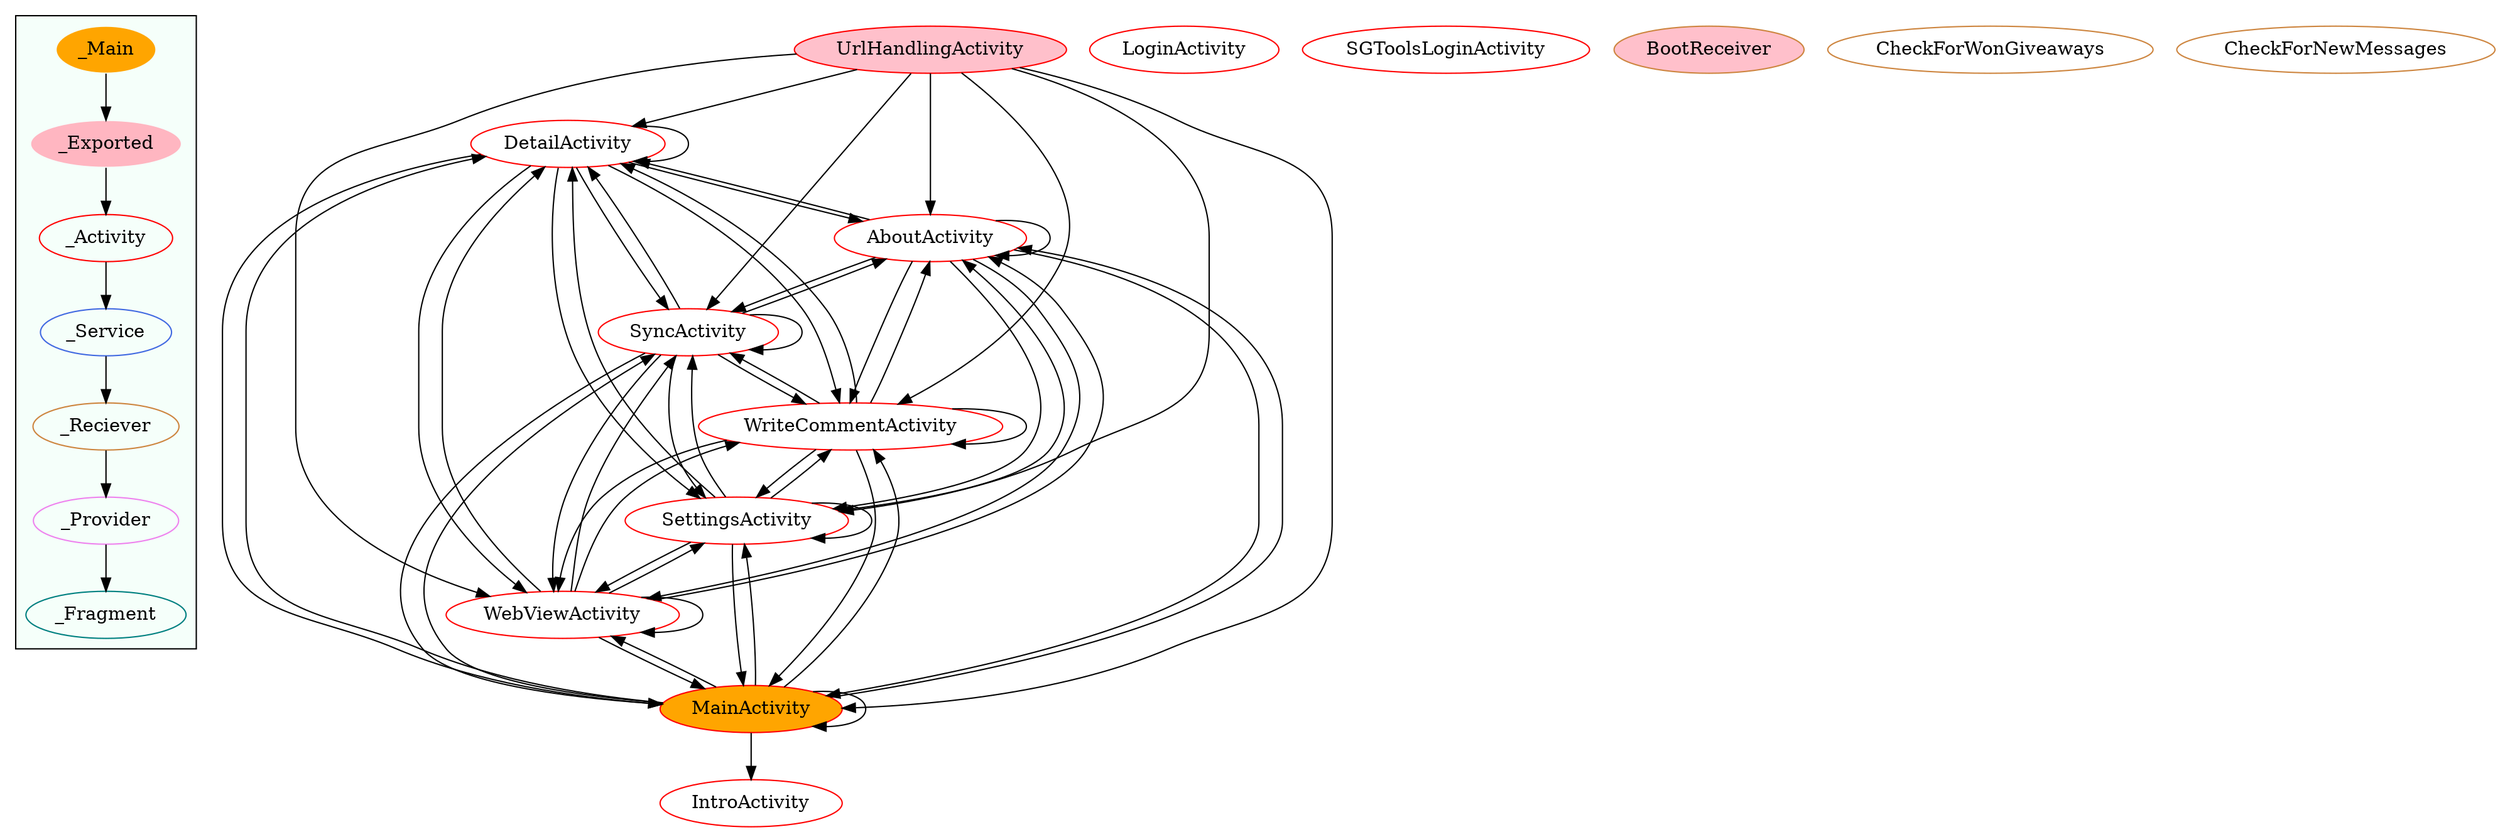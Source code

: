 digraph G {
subgraph cluster_legend{ 
bgcolor=mintcream;
_Activity[color = red];
_Service[color = royalblue];
_Provider[color = violet];
_Reciever[color = peru];
_Fragment[color = teal];
_Main[style=filled, fillcolor=orange, color = mintcream];
_Exported[style=filled, fillcolor=lightpink, color = mintcream];
_Main -> _Exported -> _Activity -> _Service -> _Reciever -> _Provider -> _Fragment; 
}
DetailActivity[color = red];
UrlHandlingActivity[style=filled, fillcolor=pink, color = red];
AboutActivity[color = red];
MainActivity[style=filled, fillcolor=orange, color = red];
LoginActivity[color = red];
WebViewActivity[color = red];
SGToolsLoginActivity[color = red];
SettingsActivity[color = red];
IntroActivity[color = red];
WriteCommentActivity[color = red];
SyncActivity[color = red];
BootReceiver[style=filled, fillcolor=pink, color = peru];
CheckForWonGiveaways[color = peru];
CheckForNewMessages[color = peru];
DetailActivity->SettingsActivity;
DetailActivity->WebViewActivity;
DetailActivity->WriteCommentActivity;
DetailActivity->MainActivity;
DetailActivity->DetailActivity;
DetailActivity->SyncActivity;
DetailActivity->AboutActivity;
UrlHandlingActivity->SettingsActivity;
UrlHandlingActivity->AboutActivity;
UrlHandlingActivity->MainActivity;
UrlHandlingActivity->WriteCommentActivity;
UrlHandlingActivity->WebViewActivity;
UrlHandlingActivity->DetailActivity;
UrlHandlingActivity->SyncActivity;
AboutActivity->MainActivity;
AboutActivity->DetailActivity;
AboutActivity->SyncActivity;
AboutActivity->SettingsActivity;
AboutActivity->AboutActivity;
AboutActivity->WebViewActivity;
AboutActivity->WriteCommentActivity;
MainActivity->AboutActivity;
MainActivity->DetailActivity;
MainActivity->SyncActivity;
MainActivity->SettingsActivity;
MainActivity->IntroActivity;
MainActivity->WebViewActivity;
MainActivity->WriteCommentActivity;
MainActivity->MainActivity;
WebViewActivity->WebViewActivity;
WebViewActivity->SyncActivity;
WebViewActivity->MainActivity;
WebViewActivity->SettingsActivity;
WebViewActivity->AboutActivity;
WebViewActivity->DetailActivity;
WebViewActivity->WriteCommentActivity;
SettingsActivity->WriteCommentActivity;
SettingsActivity->AboutActivity;
SettingsActivity->MainActivity;
SettingsActivity->WebViewActivity;
SettingsActivity->SettingsActivity;
SettingsActivity->SyncActivity;
SettingsActivity->DetailActivity;
WriteCommentActivity->WebViewActivity;
WriteCommentActivity->SettingsActivity;
WriteCommentActivity->WriteCommentActivity;
WriteCommentActivity->SyncActivity;
WriteCommentActivity->DetailActivity;
WriteCommentActivity->AboutActivity;
WriteCommentActivity->MainActivity;
SyncActivity->SettingsActivity;
SyncActivity->MainActivity;
SyncActivity->WebViewActivity;
SyncActivity->DetailActivity;
SyncActivity->SyncActivity;
SyncActivity->WriteCommentActivity;
SyncActivity->AboutActivity;
}
